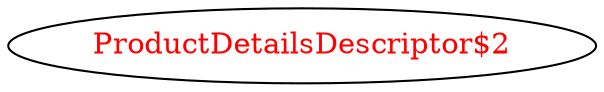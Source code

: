 digraph dependencyGraph {
 concentrate=true;
 ranksep="2.0";
 rankdir="LR"; 
 splines="ortho";
"ProductDetailsDescriptor$2" [fontcolor="red"];
}